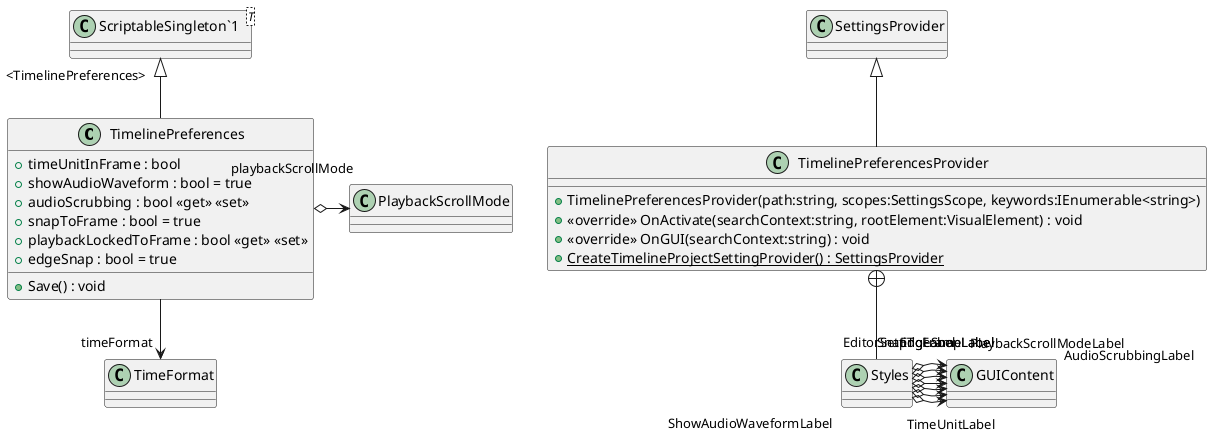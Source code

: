 @startuml
class TimelinePreferences {
    + timeUnitInFrame : bool
    + showAudioWaveform : bool = true
    + audioScrubbing : bool <<get>> <<set>>
    + snapToFrame : bool = true
    + playbackLockedToFrame : bool <<get>> <<set>>
    + edgeSnap : bool = true
    + Save() : void
}
class TimelinePreferencesProvider {
    + TimelinePreferencesProvider(path:string, scopes:SettingsScope, keywords:IEnumerable<string>)
    + <<override>> OnActivate(searchContext:string, rootElement:VisualElement) : void
    + <<override>> OnGUI(searchContext:string) : void
    + {static} CreateTimelineProjectSettingProvider() : SettingsProvider
}
class "ScriptableSingleton`1"<T> {
}
class Styles {
}
"ScriptableSingleton`1" "<TimelinePreferences>" <|-- TimelinePreferences
TimelinePreferences --> "timeFormat" TimeFormat
TimelinePreferences o-> "playbackScrollMode" PlaybackScrollMode
SettingsProvider <|-- TimelinePreferencesProvider
TimelinePreferencesProvider +-- Styles
Styles o-> "TimeUnitLabel" GUIContent
Styles o-> "ShowAudioWaveformLabel" GUIContent
Styles o-> "AudioScrubbingLabel" GUIContent
Styles o-> "SnapToFrameLabel" GUIContent
Styles o-> "EdgeSnapLabel" GUIContent
Styles o-> "PlaybackScrollModeLabel" GUIContent
Styles o-> "EditorSettingLabel" GUIContent
@enduml
